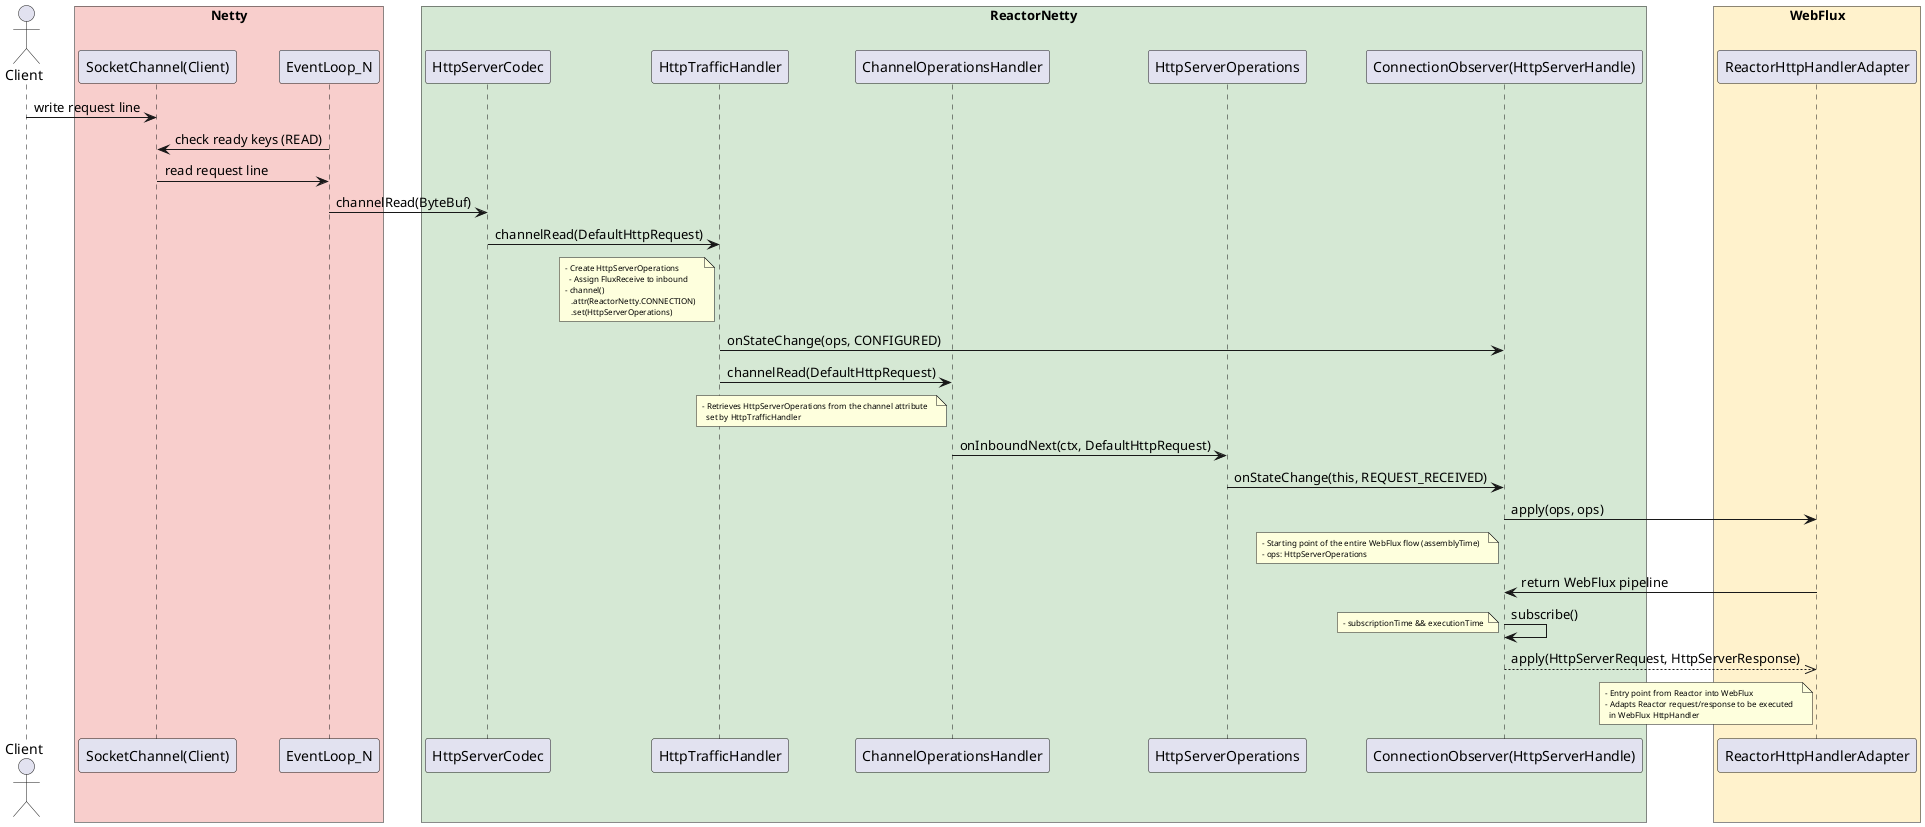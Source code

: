 @startuml
actor Client
box "Netty" #F8CECC
participant "SocketChannel(Client)" as SocketChannel
participant EventLoop_N
end box
box "ReactorNetty" #D5E8D4
participant HttpServerCodec
participant HttpTrafficHandler
participant ChannelOperationsHandler
participant HttpServerOperations
participant "ConnectionObserver(HttpServerHandle)" as ConnectionObserver
end box
box "WebFlux" #FFF2CC
participant ReactorHttpHandlerAdapter
skinparam noteFontSize 8


Client -> SocketChannel: write request line
EventLoop_N -> SocketChannel: check ready keys (READ)
SocketChannel -> EventLoop_N: read request line
EventLoop_N -> HttpServerCodec: channelRead(ByteBuf)
'note left HttpServerCodec
'Call flow:
'channel.unsafe.read(msg)
'-> pipeline.fireChannelRead(msg)
'-> HttpServerCodec.channelRead(msg)
'end note
HttpServerCodec -> HttpTrafficHandler: channelRead(DefaultHttpRequest)
note left HttpTrafficHandler
- Create HttpServerOperations  
  - Assign FluxReceive to inbound  
- channel()  
   .attr(ReactorNetty.CONNECTION)  
   .set(HttpServerOperations)
end note
HttpTrafficHandler -> ConnectionObserver: onStateChange(ops, CONFIGURED)
HttpTrafficHandler -> ChannelOperationsHandler: channelRead(DefaultHttpRequest)
note left ChannelOperationsHandler
- Retrieves HttpServerOperations from the channel attribute  
  set by HttpTrafficHandler
end note
ChannelOperationsHandler -> HttpServerOperations: onInboundNext(ctx, DefaultHttpRequest)
note left HttpServerOperations
'- handleDefaultHttpRequest(ctx)
end note
HttpServerOperations -> ConnectionObserver: onStateChange(this, REQUEST_RECEIVED)
ConnectionObserver -> ReactorHttpHandlerAdapter: apply(ops, ops)
note left ConnectionObserver
- Starting point of the entire WebFlux flow (assemblyTime)  
- ops: HttpServerOperations
end note
ReactorHttpHandlerAdapter -> ConnectionObserver: return WebFlux pipeline
ConnectionObserver -> ConnectionObserver: subscribe()
note left
- subscriptionTime && executionTime
end note

ConnectionObserver -->> ReactorHttpHandlerAdapter: apply(HttpServerRequest, HttpServerResponse)
note left ReactorHttpHandlerAdapter
- Entry point from Reactor into WebFlux  
- Adapts Reactor request/response to be executed  
  in WebFlux HttpHandler
end note

@enduml
